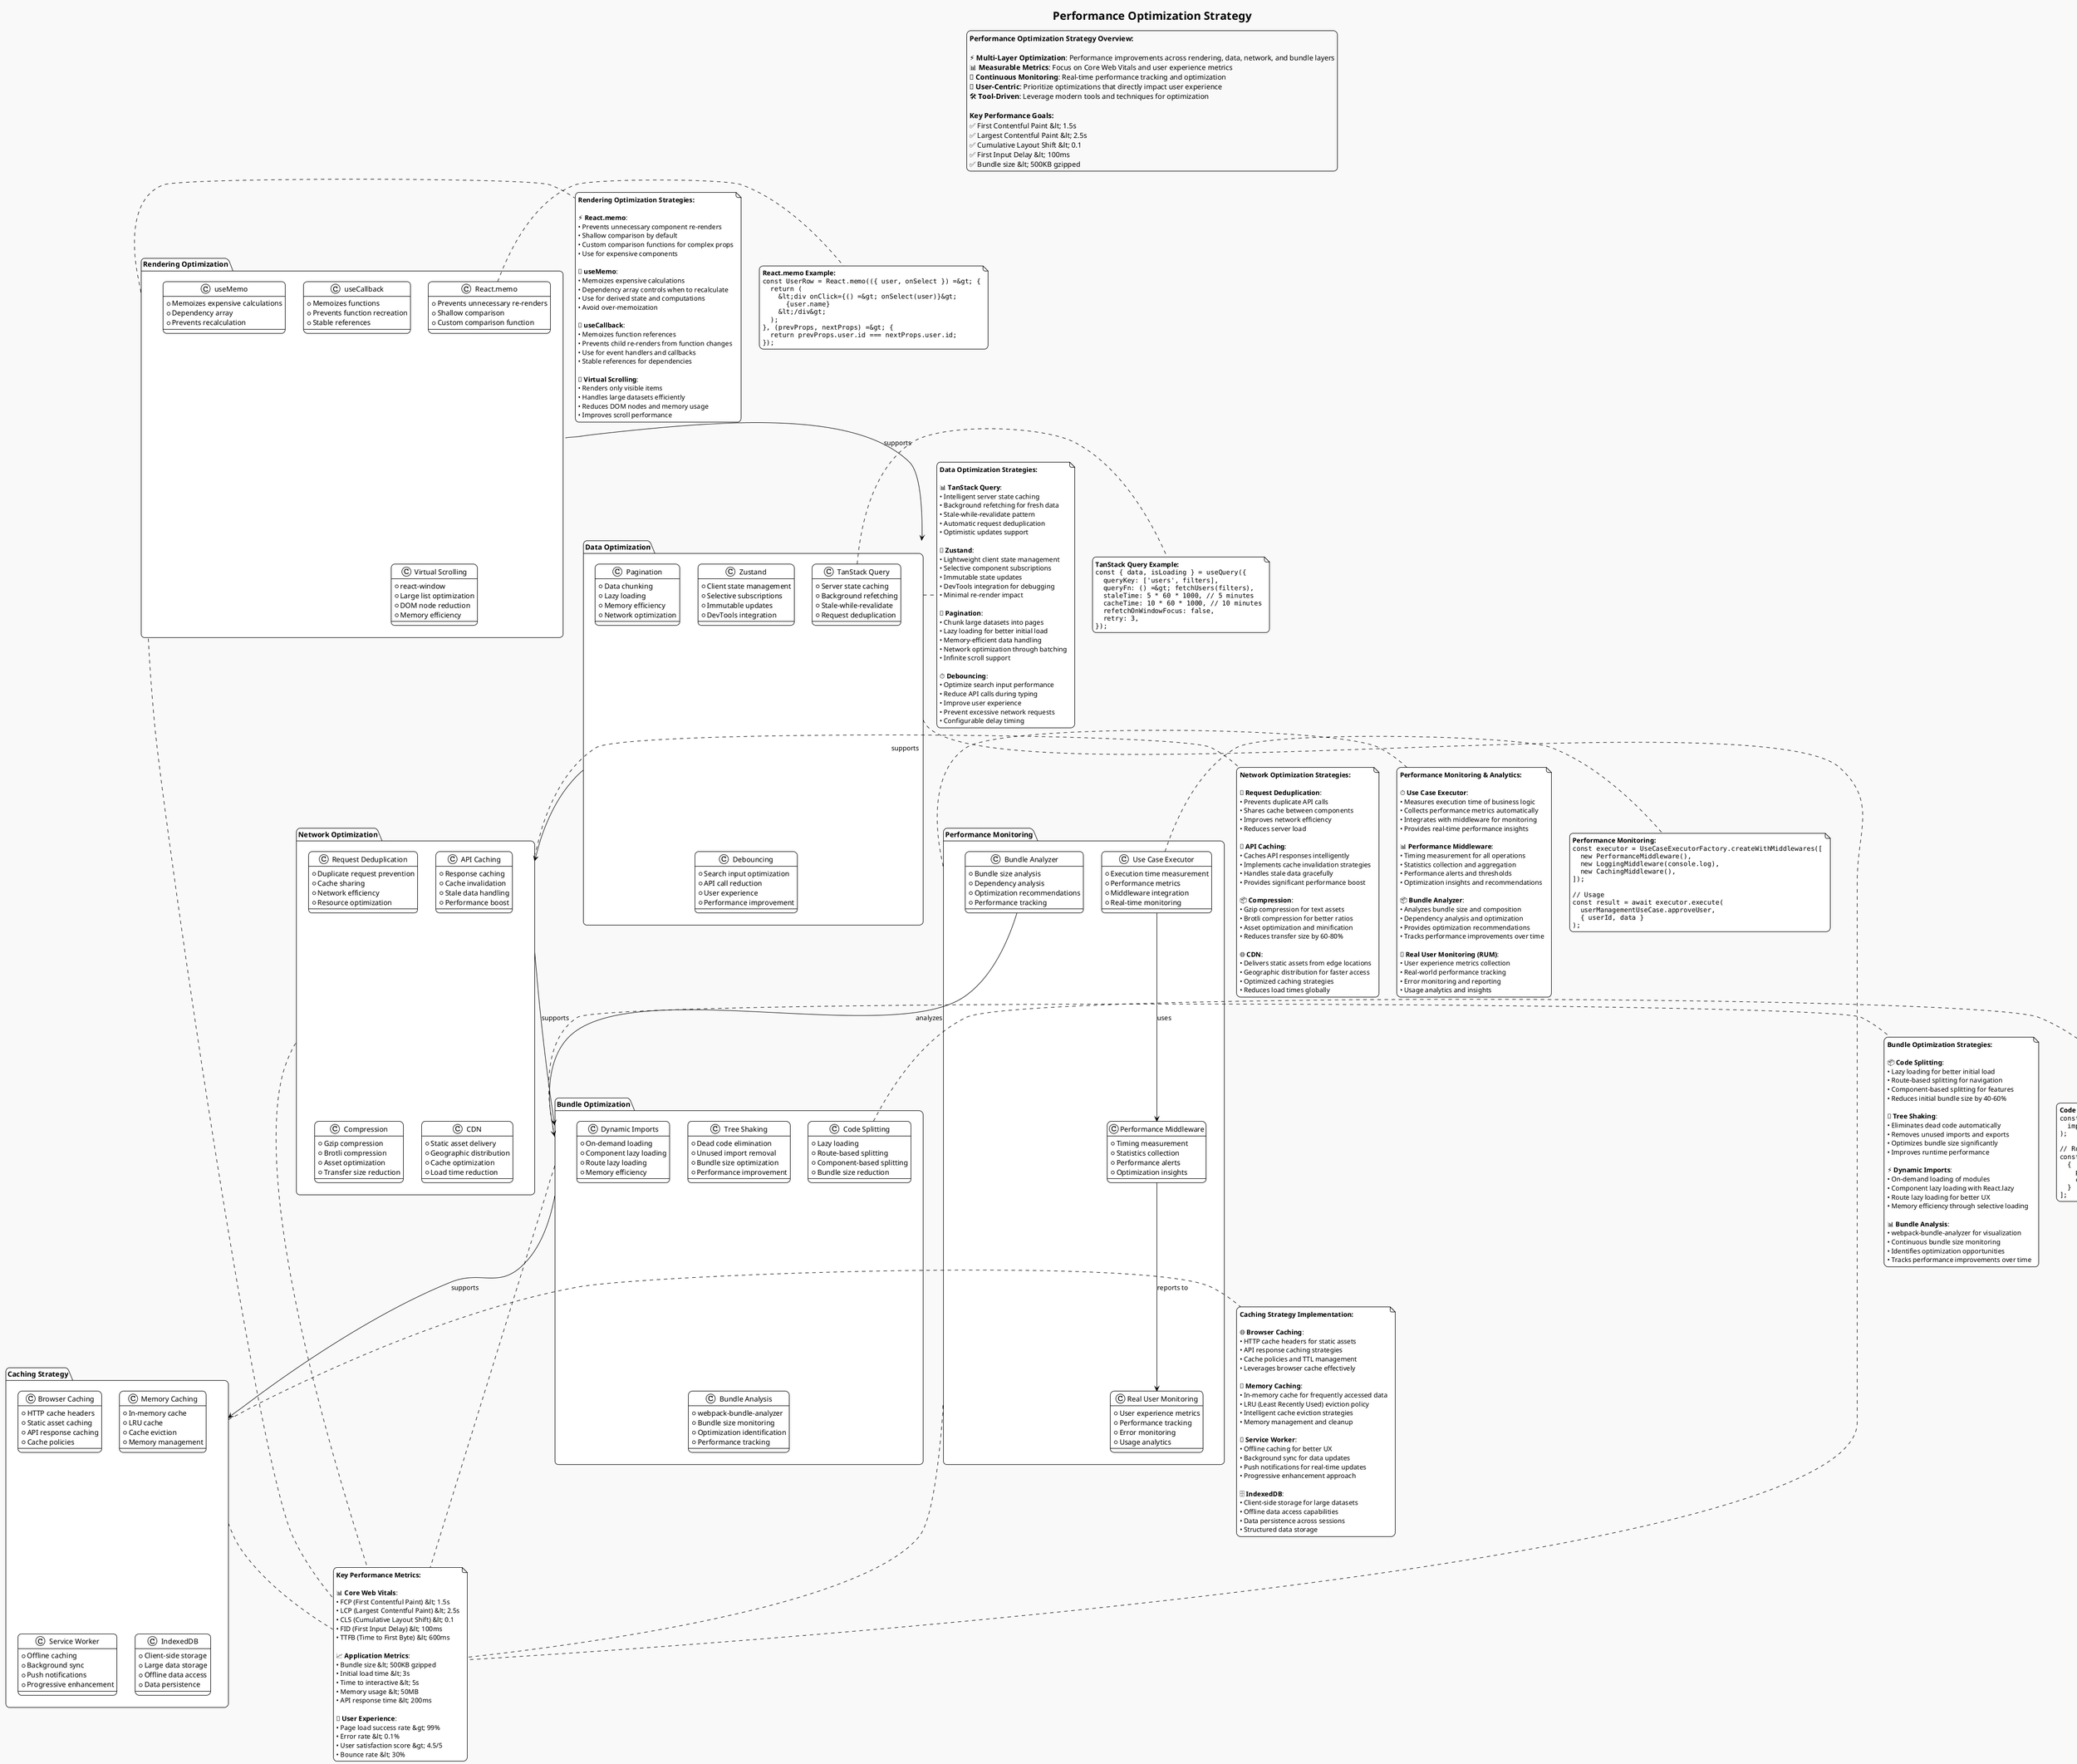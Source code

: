 @startuml Performance Optimization
!theme plain
skinparam componentStyle uml2
skinparam shadowing false
skinparam roundcorner 15
skinparam monochrome true
skinparam backgroundColor #F9F9F9
skinparam ArrowColor Black
skinparam ArrowFontColor Black
skinparam defaultFontName "Nanum Gothic"

title Performance Optimization Strategy

legend top
  **Performance Optimization Strategy Overview:**

  ⚡ **Multi-Layer Optimization**: Performance improvements across rendering, data, network, and bundle layers
  📊 **Measurable Metrics**: Focus on Core Web Vitals and user experience metrics
  🔄 **Continuous Monitoring**: Real-time performance tracking and optimization
  🎯 **User-Centric**: Prioritize optimizations that directly impact user experience
  🛠️ **Tool-Driven**: Leverage modern tools and techniques for optimization

  **Key Performance Goals:**
  ✅ First Contentful Paint &lt; 1.5s
  ✅ Largest Contentful Paint &lt; 2.5s
  ✅ Cumulative Layout Shift &lt; 0.1
  ✅ First Input Delay &lt; 100ms
  ✅ Bundle size &lt; 500KB gzipped
end legend

package "Rendering Optimization" as RenderingOpt {
  class "React.memo" as ReactMemo {
    + Prevents unnecessary re-renders
    + Shallow comparison
    + Custom comparison function
  }

  class "useMemo" as UseMemo {
    + Memoizes expensive calculations
    + Dependency array
    + Prevents recalculation
  }

  class "useCallback" as UseCallback {
    + Memoizes functions
    + Prevents function recreation
    + Stable references
  }

  class "Virtual Scrolling" as VirtualScrolling {
    + react-window
    + Large list optimization
    + DOM node reduction
    + Memory efficiency
  }
}

note right of RenderingOpt
  **Rendering Optimization Strategies:**

  ⚡ **React.memo**:
  • Prevents unnecessary component re-renders
  • Shallow comparison by default
  • Custom comparison functions for complex props
  • Use for expensive components

  🧮 **useMemo**:
  • Memoizes expensive calculations
  • Dependency array controls when to recalculate
  • Use for derived state and computations
  • Avoid over-memoization

  🔄 **useCallback**:
  • Memoizes function references
  • Prevents child re-renders from function changes
  • Use for event handlers and callbacks
  • Stable references for dependencies

  📜 **Virtual Scrolling**:
  • Renders only visible items
  • Handles large datasets efficiently
  • Reduces DOM nodes and memory usage
  • Improves scroll performance
end note

package "Data Optimization" as DataOpt {
  class "TanStack Query" as TanStackQuery {
    + Server state caching
    + Background refetching
    + Stale-while-revalidate
    + Request deduplication
  }

  class "Zustand" as Zustand {
    + Client state management
    + Selective subscriptions
    + Immutable updates
    + DevTools integration
  }

  class "Pagination" as Pagination {
    + Data chunking
    + Lazy loading
    + Memory efficiency
    + Network optimization
  }

  class "Debouncing" as Debouncing {
    + Search input optimization
    + API call reduction
    + User experience
    + Performance improvement
  }
}

note right of DataOpt
  **Data Optimization Strategies:**

  📊 **TanStack Query**:
  • Intelligent server state caching
  • Background refetching for fresh data
  • Stale-while-revalidate pattern
  • Automatic request deduplication
  • Optimistic updates support

  🏪 **Zustand**:
  • Lightweight client state management
  • Selective component subscriptions
  • Immutable state updates
  • DevTools integration for debugging
  • Minimal re-render impact

  📄 **Pagination**:
  • Chunk large datasets into pages
  • Lazy loading for better initial load
  • Memory-efficient data handling
  • Network optimization through batching
  • Infinite scroll support

  ⏱️ **Debouncing**:
  • Optimize search input performance
  • Reduce API calls during typing
  • Improve user experience
  • Prevent excessive network requests
  • Configurable delay timing
end note

package "Network Optimization" as NetworkOpt {
  class "Request Deduplication" as RequestDedup {
    + Duplicate request prevention
    + Cache sharing
    + Network efficiency
    + Resource optimization
  }

  class "API Caching" as APICaching {
    + Response caching
    + Cache invalidation
    + Stale data handling
    + Performance boost
  }

  class "Compression" as Compression {
    + Gzip compression
    + Brotli compression
    + Asset optimization
    + Transfer size reduction
  }

  class "CDN" as CDN {
    + Static asset delivery
    + Geographic distribution
    + Cache optimization
    + Load time reduction
  }
}

note right of NetworkOpt
  **Network Optimization Strategies:**

  🔄 **Request Deduplication**:
  • Prevents duplicate API calls
  • Shares cache between components
  • Improves network efficiency
  • Reduces server load

  💾 **API Caching**:
  • Caches API responses intelligently
  • Implements cache invalidation strategies
  • Handles stale data gracefully
  • Provides significant performance boost

  📦 **Compression**:
  • Gzip compression for text assets
  • Brotli compression for better ratios
  • Asset optimization and minification
  • Reduces transfer size by 60-80%

  🌐 **CDN**:
  • Delivers static assets from edge locations
  • Geographic distribution for faster access
  • Optimized caching strategies
  • Reduces load times globally
end note

package "Bundle Optimization" as BundleOpt {
  class "Code Splitting" as CodeSplitting {
    + Lazy loading
    + Route-based splitting
    + Component-based splitting
    + Bundle size reduction
  }

  class "Tree Shaking" as TreeShaking {
    + Dead code elimination
    + Unused import removal
    + Bundle size optimization
    + Performance improvement
  }

  class "Dynamic Imports" as DynamicImports {
    + On-demand loading
    + Component lazy loading
    + Route lazy loading
    + Memory efficiency
  }

  class "Bundle Analysis" as BundleAnalysis {
    + webpack-bundle-analyzer
    + Bundle size monitoring
    + Optimization identification
    + Performance tracking
  }
}

note right of BundleOpt
  **Bundle Optimization Strategies:**

  📦 **Code Splitting**:
  • Lazy loading for better initial load
  • Route-based splitting for navigation
  • Component-based splitting for features
  • Reduces initial bundle size by 40-60%

  🌳 **Tree Shaking**:
  • Eliminates dead code automatically
  • Removes unused imports and exports
  • Optimizes bundle size significantly
  • Improves runtime performance

  ⚡ **Dynamic Imports**:
  • On-demand loading of modules
  • Component lazy loading with React.lazy
  • Route lazy loading for better UX
  • Memory efficiency through selective loading

  📊 **Bundle Analysis**:
  • webpack-bundle-analyzer for visualization
  • Continuous bundle size monitoring
  • Identifies optimization opportunities
  • Tracks performance improvements over time
end note

package "Caching Strategy" as CachingStrategy {
  class "Browser Caching" as BrowserCaching {
    + HTTP cache headers
    + Static asset caching
    + API response caching
    + Cache policies
  }

  class "Memory Caching" as MemoryCaching {
    + In-memory cache
    + LRU cache
    + Cache eviction
    + Memory management
  }

  class "Service Worker" as ServiceWorker {
    + Offline caching
    + Background sync
    + Push notifications
    + Progressive enhancement
  }

  class "IndexedDB" as IndexedDB {
    + Client-side storage
    + Large data storage
    + Offline data access
    + Data persistence
  }
}

note right of CachingStrategy
  **Caching Strategy Implementation:**

  🌐 **Browser Caching**:
  • HTTP cache headers for static assets
  • API response caching strategies
  • Cache policies and TTL management
  • Leverages browser cache effectively

  💾 **Memory Caching**:
  • In-memory cache for frequently accessed data
  • LRU (Least Recently Used) eviction policy
  • Intelligent cache eviction strategies
  • Memory management and cleanup

  🔧 **Service Worker**:
  • Offline caching for better UX
  • Background sync for data updates
  • Push notifications for real-time updates
  • Progressive enhancement approach

  🗄️ **IndexedDB**:
  • Client-side storage for large datasets
  • Offline data access capabilities
  • Data persistence across sessions
  • Structured data storage
end note

package "Performance Monitoring" as PerfMonitoring {
  class "Use Case Executor" as UseCaseExecutor {
    + Execution time measurement
    + Performance metrics
    + Middleware integration
    + Real-time monitoring
  }

  class "Performance Middleware" as PerfMiddleware {
    + Timing measurement
    + Statistics collection
    + Performance alerts
    + Optimization insights
  }

  class "Bundle Analyzer" as BundleAnalyzer {
    + Bundle size analysis
    + Dependency analysis
    + Optimization recommendations
    + Performance tracking
  }

  class "Real User Monitoring" as RUM {
    + User experience metrics
    + Performance tracking
    + Error monitoring
    + Usage analytics
  }
}

note right of PerfMonitoring
  **Performance Monitoring & Analytics:**

  ⏱️ **Use Case Executor**:
  • Measures execution time of business logic
  • Collects performance metrics automatically
  • Integrates with middleware for monitoring
  • Provides real-time performance insights

  📊 **Performance Middleware**:
  • Timing measurement for all operations
  • Statistics collection and aggregation
  • Performance alerts and thresholds
  • Optimization insights and recommendations

  📦 **Bundle Analyzer**:
  • Analyzes bundle size and composition
  • Dependency analysis and optimization
  • Provides optimization recommendations
  • Tracks performance improvements over time

  👥 **Real User Monitoring (RUM)**:
  • User experience metrics collection
  • Real-world performance tracking
  • Error monitoring and reporting
  • Usage analytics and insights
end note

' Optimization relationships
RenderingOpt --> DataOpt : supports
DataOpt --> NetworkOpt : supports
NetworkOpt --> BundleOpt : supports
BundleOpt --> CachingStrategy : supports

' Performance monitoring
UseCaseExecutor --> PerfMiddleware : uses
PerfMiddleware --> RUM : reports to
BundleAnalyzer --> BundleOpt : analyzes

' Implementation examples
note right of ReactMemo
  **React.memo Example:**
  <code>
  const UserRow = React.memo(({ user, onSelect }) =&gt; {
    return (
      &lt;div onClick={() =&gt; onSelect(user)}&gt;
        {user.name}
      &lt;/div&gt;
    );
  }, (prevProps, nextProps) =&gt; {
    return prevProps.user.id === nextProps.user.id;
  });
  </code>
end note

note right of TanStackQuery
  **TanStack Query Example:**
  <code>
  const { data, isLoading } = useQuery({
    queryKey: ['users', filters],
    queryFn: () =&gt; fetchUsers(filters),
    staleTime: 5 * 60 * 1000, // 5 minutes
    cacheTime: 10 * 60 * 1000, // 10 minutes
    refetchOnWindowFocus: false,
    retry: 3,
  });
  </code>
end note

note right of CodeSplitting
  **Code Splitting Example:**
  <code>
  const UserManagementPage = lazy(() =&gt;
    import('./UserManagementPage')
  );

  // Route-based splitting
  const routes = [
    {
      path: '/users',
      component: lazy(() =&gt; import('./UserManagementPage'))
    }
  ];
  </code>
end note

note right of UseCaseExecutor
  **Performance Monitoring:**
  <code>
  const executor = UseCaseExecutorFactory.createWithMiddlewares([
    new PerformanceMiddleware(),
    new LoggingMiddleware(console.log),
    new CachingMiddleware(),
  ]);

  // Usage
  const result = await executor.execute(
    userManagementUseCase.approveUser,
    { userId, data }
  );
  </code>
end note

note as N_PerformanceMetrics
  **Key Performance Metrics:**

  📊 **Core Web Vitals**:
  • FCP (First Contentful Paint) &lt; 1.5s
  • LCP (Largest Contentful Paint) &lt; 2.5s
  • CLS (Cumulative Layout Shift) &lt; 0.1
  • FID (First Input Delay) &lt; 100ms
  • TTFB (Time to First Byte) &lt; 600ms

  📈 **Application Metrics**:
  • Bundle size &lt; 500KB gzipped
  • Initial load time &lt; 3s
  • Time to interactive &lt; 5s
  • Memory usage &lt; 50MB
  • API response time &lt; 200ms

  🎯 **User Experience**:
  • Page load success rate &gt; 99%
  • Error rate &lt; 0.1%
  • User satisfaction score &gt; 4.5/5
  • Bounce rate &lt; 30%
end note

RenderingOpt .. N_PerformanceMetrics
DataOpt .. N_PerformanceMetrics
NetworkOpt .. N_PerformanceMetrics
BundleOpt .. N_PerformanceMetrics
CachingStrategy .. N_PerformanceMetrics
PerfMonitoring .. N_PerformanceMetrics

@enduml
